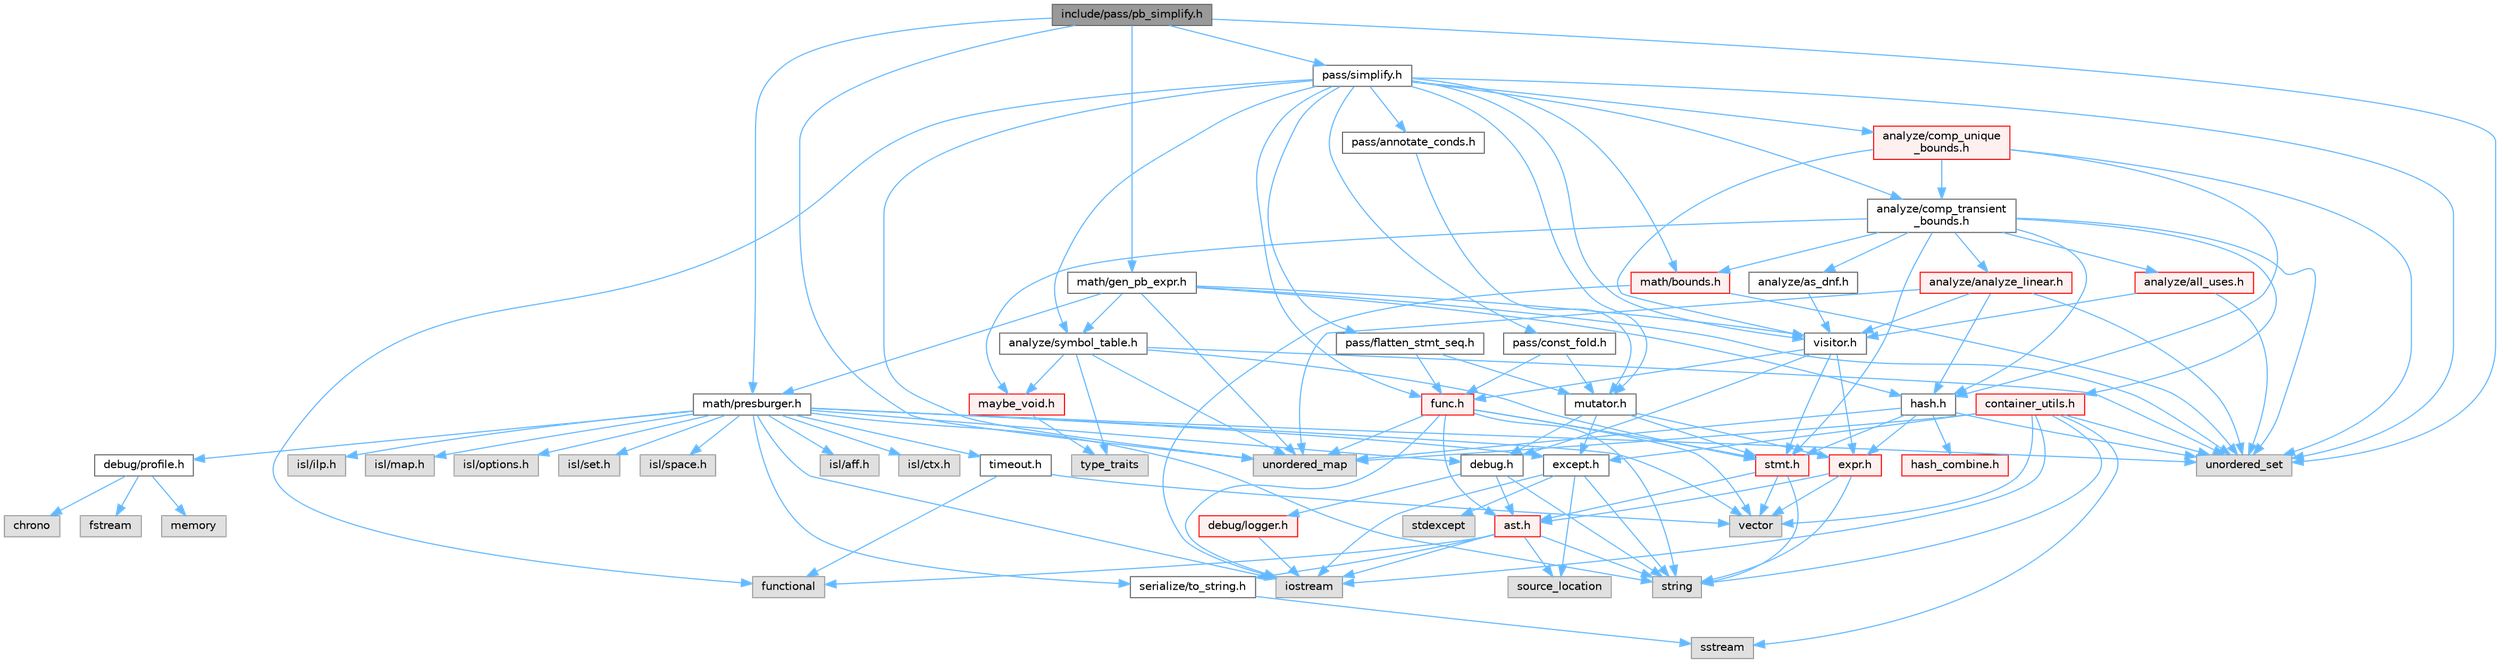 digraph "include/pass/pb_simplify.h"
{
 // LATEX_PDF_SIZE
  bgcolor="transparent";
  edge [fontname=Helvetica,fontsize=10,labelfontname=Helvetica,labelfontsize=10];
  node [fontname=Helvetica,fontsize=10,shape=box,height=0.2,width=0.4];
  Node1 [label="include/pass/pb_simplify.h",height=0.2,width=0.4,color="gray40", fillcolor="grey60", style="filled", fontcolor="black",tooltip=" "];
  Node1 -> Node2 [color="steelblue1",style="solid"];
  Node2 [label="unordered_map",height=0.2,width=0.4,color="grey60", fillcolor="#E0E0E0", style="filled",tooltip=" "];
  Node1 -> Node3 [color="steelblue1",style="solid"];
  Node3 [label="unordered_set",height=0.2,width=0.4,color="grey60", fillcolor="#E0E0E0", style="filled",tooltip=" "];
  Node1 -> Node4 [color="steelblue1",style="solid"];
  Node4 [label="math/gen_pb_expr.h",height=0.2,width=0.4,color="grey40", fillcolor="white", style="filled",URL="$gen__pb__expr_8h.html",tooltip=" "];
  Node4 -> Node2 [color="steelblue1",style="solid"];
  Node4 -> Node3 [color="steelblue1",style="solid"];
  Node4 -> Node5 [color="steelblue1",style="solid"];
  Node5 [label="analyze/symbol_table.h",height=0.2,width=0.4,color="grey40", fillcolor="white", style="filled",URL="$symbol__table_8h.html",tooltip=" "];
  Node5 -> Node6 [color="steelblue1",style="solid"];
  Node6 [label="type_traits",height=0.2,width=0.4,color="grey60", fillcolor="#E0E0E0", style="filled",tooltip=" "];
  Node5 -> Node2 [color="steelblue1",style="solid"];
  Node5 -> Node3 [color="steelblue1",style="solid"];
  Node5 -> Node7 [color="steelblue1",style="solid"];
  Node7 [label="maybe_void.h",height=0.2,width=0.4,color="red", fillcolor="#FFF0F0", style="filled",URL="$maybe__void_8h.html",tooltip=" "];
  Node7 -> Node6 [color="steelblue1",style="solid"];
  Node5 -> Node9 [color="steelblue1",style="solid"];
  Node9 [label="stmt.h",height=0.2,width=0.4,color="red", fillcolor="#FFF0F0", style="filled",URL="$stmt_8h.html",tooltip=" "];
  Node9 -> Node10 [color="steelblue1",style="solid"];
  Node10 [label="string",height=0.2,width=0.4,color="grey60", fillcolor="#E0E0E0", style="filled",tooltip=" "];
  Node9 -> Node11 [color="steelblue1",style="solid"];
  Node11 [label="vector",height=0.2,width=0.4,color="grey60", fillcolor="#E0E0E0", style="filled",tooltip=" "];
  Node9 -> Node12 [color="steelblue1",style="solid"];
  Node12 [label="ast.h",height=0.2,width=0.4,color="red", fillcolor="#FFF0F0", style="filled",URL="$ast_8h.html",tooltip=" "];
  Node12 -> Node14 [color="steelblue1",style="solid"];
  Node14 [label="functional",height=0.2,width=0.4,color="grey60", fillcolor="#E0E0E0", style="filled",tooltip=" "];
  Node12 -> Node15 [color="steelblue1",style="solid"];
  Node15 [label="iostream",height=0.2,width=0.4,color="grey60", fillcolor="#E0E0E0", style="filled",tooltip=" "];
  Node12 -> Node17 [color="steelblue1",style="solid"];
  Node17 [label="source_location",height=0.2,width=0.4,color="grey60", fillcolor="#E0E0E0", style="filled",tooltip=" "];
  Node12 -> Node10 [color="steelblue1",style="solid"];
  Node12 -> Node29 [color="steelblue1",style="solid"];
  Node29 [label="serialize/to_string.h",height=0.2,width=0.4,color="grey40", fillcolor="white", style="filled",URL="$to__string_8h.html",tooltip=" "];
  Node29 -> Node30 [color="steelblue1",style="solid"];
  Node30 [label="sstream",height=0.2,width=0.4,color="grey60", fillcolor="#E0E0E0", style="filled",tooltip=" "];
  Node4 -> Node50 [color="steelblue1",style="solid"];
  Node50 [label="hash.h",height=0.2,width=0.4,color="grey40", fillcolor="white", style="filled",URL="$hash_8h.html",tooltip=" "];
  Node50 -> Node2 [color="steelblue1",style="solid"];
  Node50 -> Node3 [color="steelblue1",style="solid"];
  Node50 -> Node43 [color="steelblue1",style="solid"];
  Node43 [label="expr.h",height=0.2,width=0.4,color="red", fillcolor="#FFF0F0", style="filled",URL="$expr_8h.html",tooltip=" "];
  Node43 -> Node10 [color="steelblue1",style="solid"];
  Node43 -> Node11 [color="steelblue1",style="solid"];
  Node43 -> Node12 [color="steelblue1",style="solid"];
  Node50 -> Node48 [color="steelblue1",style="solid"];
  Node48 [label="hash_combine.h",height=0.2,width=0.4,color="red", fillcolor="#FFF0F0", style="filled",URL="$hash__combine_8h.html",tooltip=" "];
  Node50 -> Node9 [color="steelblue1",style="solid"];
  Node4 -> Node51 [color="steelblue1",style="solid"];
  Node51 [label="math/presburger.h",height=0.2,width=0.4,color="grey40", fillcolor="white", style="filled",URL="$presburger_8h.html",tooltip=" "];
  Node51 -> Node15 [color="steelblue1",style="solid"];
  Node51 -> Node10 [color="steelblue1",style="solid"];
  Node51 -> Node3 [color="steelblue1",style="solid"];
  Node51 -> Node11 [color="steelblue1",style="solid"];
  Node51 -> Node52 [color="steelblue1",style="solid"];
  Node52 [label="isl/aff.h",height=0.2,width=0.4,color="grey60", fillcolor="#E0E0E0", style="filled",tooltip=" "];
  Node51 -> Node53 [color="steelblue1",style="solid"];
  Node53 [label="isl/ctx.h",height=0.2,width=0.4,color="grey60", fillcolor="#E0E0E0", style="filled",tooltip=" "];
  Node51 -> Node54 [color="steelblue1",style="solid"];
  Node54 [label="isl/ilp.h",height=0.2,width=0.4,color="grey60", fillcolor="#E0E0E0", style="filled",tooltip=" "];
  Node51 -> Node55 [color="steelblue1",style="solid"];
  Node55 [label="isl/map.h",height=0.2,width=0.4,color="grey60", fillcolor="#E0E0E0", style="filled",tooltip=" "];
  Node51 -> Node56 [color="steelblue1",style="solid"];
  Node56 [label="isl/options.h",height=0.2,width=0.4,color="grey60", fillcolor="#E0E0E0", style="filled",tooltip=" "];
  Node51 -> Node57 [color="steelblue1",style="solid"];
  Node57 [label="isl/set.h",height=0.2,width=0.4,color="grey60", fillcolor="#E0E0E0", style="filled",tooltip=" "];
  Node51 -> Node58 [color="steelblue1",style="solid"];
  Node58 [label="isl/space.h",height=0.2,width=0.4,color="grey60", fillcolor="#E0E0E0", style="filled",tooltip=" "];
  Node51 -> Node59 [color="steelblue1",style="solid"];
  Node59 [label="debug.h",height=0.2,width=0.4,color="grey40", fillcolor="white", style="filled",URL="$debug_8h.html",tooltip=" "];
  Node59 -> Node10 [color="steelblue1",style="solid"];
  Node59 -> Node12 [color="steelblue1",style="solid"];
  Node59 -> Node60 [color="steelblue1",style="solid"];
  Node60 [label="debug/logger.h",height=0.2,width=0.4,color="red", fillcolor="#FFF0F0", style="filled",URL="$logger_8h.html",tooltip=" "];
  Node60 -> Node15 [color="steelblue1",style="solid"];
  Node51 -> Node63 [color="steelblue1",style="solid"];
  Node63 [label="debug/profile.h",height=0.2,width=0.4,color="grey40", fillcolor="white", style="filled",URL="$profile_8h.html",tooltip=" "];
  Node63 -> Node64 [color="steelblue1",style="solid"];
  Node64 [label="chrono",height=0.2,width=0.4,color="grey60", fillcolor="#E0E0E0", style="filled",tooltip=" "];
  Node63 -> Node65 [color="steelblue1",style="solid"];
  Node65 [label="fstream",height=0.2,width=0.4,color="grey60", fillcolor="#E0E0E0", style="filled",tooltip=" "];
  Node63 -> Node23 [color="steelblue1",style="solid"];
  Node23 [label="memory",height=0.2,width=0.4,color="grey60", fillcolor="#E0E0E0", style="filled",tooltip=" "];
  Node51 -> Node27 [color="steelblue1",style="solid"];
  Node27 [label="except.h",height=0.2,width=0.4,color="grey40", fillcolor="white", style="filled",URL="$except_8h.html",tooltip=" "];
  Node27 -> Node15 [color="steelblue1",style="solid"];
  Node27 -> Node17 [color="steelblue1",style="solid"];
  Node27 -> Node28 [color="steelblue1",style="solid"];
  Node28 [label="stdexcept",height=0.2,width=0.4,color="grey60", fillcolor="#E0E0E0", style="filled",tooltip=" "];
  Node27 -> Node10 [color="steelblue1",style="solid"];
  Node51 -> Node29 [color="steelblue1",style="solid"];
  Node51 -> Node66 [color="steelblue1",style="solid"];
  Node66 [label="timeout.h",height=0.2,width=0.4,color="grey40", fillcolor="white", style="filled",URL="$timeout_8h.html",tooltip=" "];
  Node66 -> Node14 [color="steelblue1",style="solid"];
  Node66 -> Node11 [color="steelblue1",style="solid"];
  Node4 -> Node67 [color="steelblue1",style="solid"];
  Node67 [label="visitor.h",height=0.2,width=0.4,color="grey40", fillcolor="white", style="filled",URL="$visitor_8h.html",tooltip=" "];
  Node67 -> Node59 [color="steelblue1",style="solid"];
  Node67 -> Node43 [color="steelblue1",style="solid"];
  Node67 -> Node68 [color="steelblue1",style="solid"];
  Node68 [label="func.h",height=0.2,width=0.4,color="red", fillcolor="#FFF0F0", style="filled",URL="$func_8h.html",tooltip=" "];
  Node68 -> Node15 [color="steelblue1",style="solid"];
  Node68 -> Node10 [color="steelblue1",style="solid"];
  Node68 -> Node2 [color="steelblue1",style="solid"];
  Node68 -> Node11 [color="steelblue1",style="solid"];
  Node68 -> Node12 [color="steelblue1",style="solid"];
  Node68 -> Node9 [color="steelblue1",style="solid"];
  Node67 -> Node9 [color="steelblue1",style="solid"];
  Node1 -> Node51 [color="steelblue1",style="solid"];
  Node1 -> Node74 [color="steelblue1",style="solid"];
  Node74 [label="pass/simplify.h",height=0.2,width=0.4,color="grey40", fillcolor="white", style="filled",URL="$simplify_8h.html",tooltip=" "];
  Node74 -> Node14 [color="steelblue1",style="solid"];
  Node74 -> Node2 [color="steelblue1",style="solid"];
  Node74 -> Node3 [color="steelblue1",style="solid"];
  Node74 -> Node75 [color="steelblue1",style="solid"];
  Node75 [label="analyze/comp_transient\l_bounds.h",height=0.2,width=0.4,color="grey40", fillcolor="white", style="filled",URL="$comp__transient__bounds_8h.html",tooltip=" "];
  Node75 -> Node3 [color="steelblue1",style="solid"];
  Node75 -> Node76 [color="steelblue1",style="solid"];
  Node76 [label="analyze/all_uses.h",height=0.2,width=0.4,color="red", fillcolor="#FFF0F0", style="filled",URL="$all__uses_8h.html",tooltip=" "];
  Node76 -> Node3 [color="steelblue1",style="solid"];
  Node76 -> Node67 [color="steelblue1",style="solid"];
  Node75 -> Node79 [color="steelblue1",style="solid"];
  Node79 [label="analyze/analyze_linear.h",height=0.2,width=0.4,color="red", fillcolor="#FFF0F0", style="filled",URL="$analyze__linear_8h.html",tooltip=" "];
  Node79 -> Node2 [color="steelblue1",style="solid"];
  Node79 -> Node3 [color="steelblue1",style="solid"];
  Node79 -> Node50 [color="steelblue1",style="solid"];
  Node79 -> Node67 [color="steelblue1",style="solid"];
  Node75 -> Node81 [color="steelblue1",style="solid"];
  Node81 [label="analyze/as_dnf.h",height=0.2,width=0.4,color="grey40", fillcolor="white", style="filled",URL="$as__dnf_8h.html",tooltip=" "];
  Node81 -> Node67 [color="steelblue1",style="solid"];
  Node75 -> Node34 [color="steelblue1",style="solid"];
  Node34 [label="container_utils.h",height=0.2,width=0.4,color="red", fillcolor="#FFF0F0", style="filled",URL="$container__utils_8h.html",tooltip=" "];
  Node34 -> Node15 [color="steelblue1",style="solid"];
  Node34 -> Node30 [color="steelblue1",style="solid"];
  Node34 -> Node10 [color="steelblue1",style="solid"];
  Node34 -> Node2 [color="steelblue1",style="solid"];
  Node34 -> Node3 [color="steelblue1",style="solid"];
  Node34 -> Node11 [color="steelblue1",style="solid"];
  Node34 -> Node27 [color="steelblue1",style="solid"];
  Node75 -> Node50 [color="steelblue1",style="solid"];
  Node75 -> Node82 [color="steelblue1",style="solid"];
  Node82 [label="math/bounds.h",height=0.2,width=0.4,color="red", fillcolor="#FFF0F0", style="filled",URL="$bounds_8h.html",tooltip=" "];
  Node82 -> Node15 [color="steelblue1",style="solid"];
  Node82 -> Node3 [color="steelblue1",style="solid"];
  Node75 -> Node7 [color="steelblue1",style="solid"];
  Node75 -> Node9 [color="steelblue1",style="solid"];
  Node74 -> Node86 [color="steelblue1",style="solid"];
  Node86 [label="analyze/comp_unique\l_bounds.h",height=0.2,width=0.4,color="red", fillcolor="#FFF0F0", style="filled",URL="$comp__unique__bounds_8h.html",tooltip=" "];
  Node86 -> Node3 [color="steelblue1",style="solid"];
  Node86 -> Node75 [color="steelblue1",style="solid"];
  Node86 -> Node50 [color="steelblue1",style="solid"];
  Node86 -> Node67 [color="steelblue1",style="solid"];
  Node74 -> Node5 [color="steelblue1",style="solid"];
  Node74 -> Node68 [color="steelblue1",style="solid"];
  Node74 -> Node82 [color="steelblue1",style="solid"];
  Node74 -> Node87 [color="steelblue1",style="solid"];
  Node87 [label="mutator.h",height=0.2,width=0.4,color="grey40", fillcolor="white", style="filled",URL="$mutator_8h.html",tooltip=" "];
  Node87 -> Node59 [color="steelblue1",style="solid"];
  Node87 -> Node27 [color="steelblue1",style="solid"];
  Node87 -> Node43 [color="steelblue1",style="solid"];
  Node87 -> Node9 [color="steelblue1",style="solid"];
  Node74 -> Node88 [color="steelblue1",style="solid"];
  Node88 [label="pass/annotate_conds.h",height=0.2,width=0.4,color="grey40", fillcolor="white", style="filled",URL="$annotate__conds_8h.html",tooltip=" "];
  Node88 -> Node87 [color="steelblue1",style="solid"];
  Node74 -> Node89 [color="steelblue1",style="solid"];
  Node89 [label="pass/const_fold.h",height=0.2,width=0.4,color="grey40", fillcolor="white", style="filled",URL="$const__fold_8h.html",tooltip=" "];
  Node89 -> Node68 [color="steelblue1",style="solid"];
  Node89 -> Node87 [color="steelblue1",style="solid"];
  Node74 -> Node90 [color="steelblue1",style="solid"];
  Node90 [label="pass/flatten_stmt_seq.h",height=0.2,width=0.4,color="grey40", fillcolor="white", style="filled",URL="$flatten__stmt__seq_8h.html",tooltip=" "];
  Node90 -> Node68 [color="steelblue1",style="solid"];
  Node90 -> Node87 [color="steelblue1",style="solid"];
  Node74 -> Node67 [color="steelblue1",style="solid"];
}
